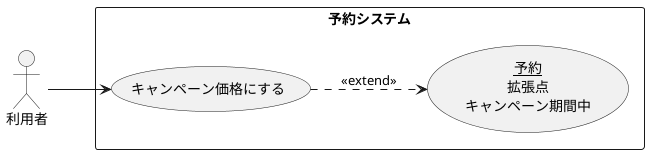 @startuml キャンペーン
left to right direction
actor 利用者
rectangle 予約システム {
    usecase キャンペーン価格にする
    usecase (<u>予約</u>\n拡張点\nキャンペーン期間中) as input
}
利用者 --> キャンペーン価格にする
キャンペーン価格にする ..> input : <<extend>>
@enduml